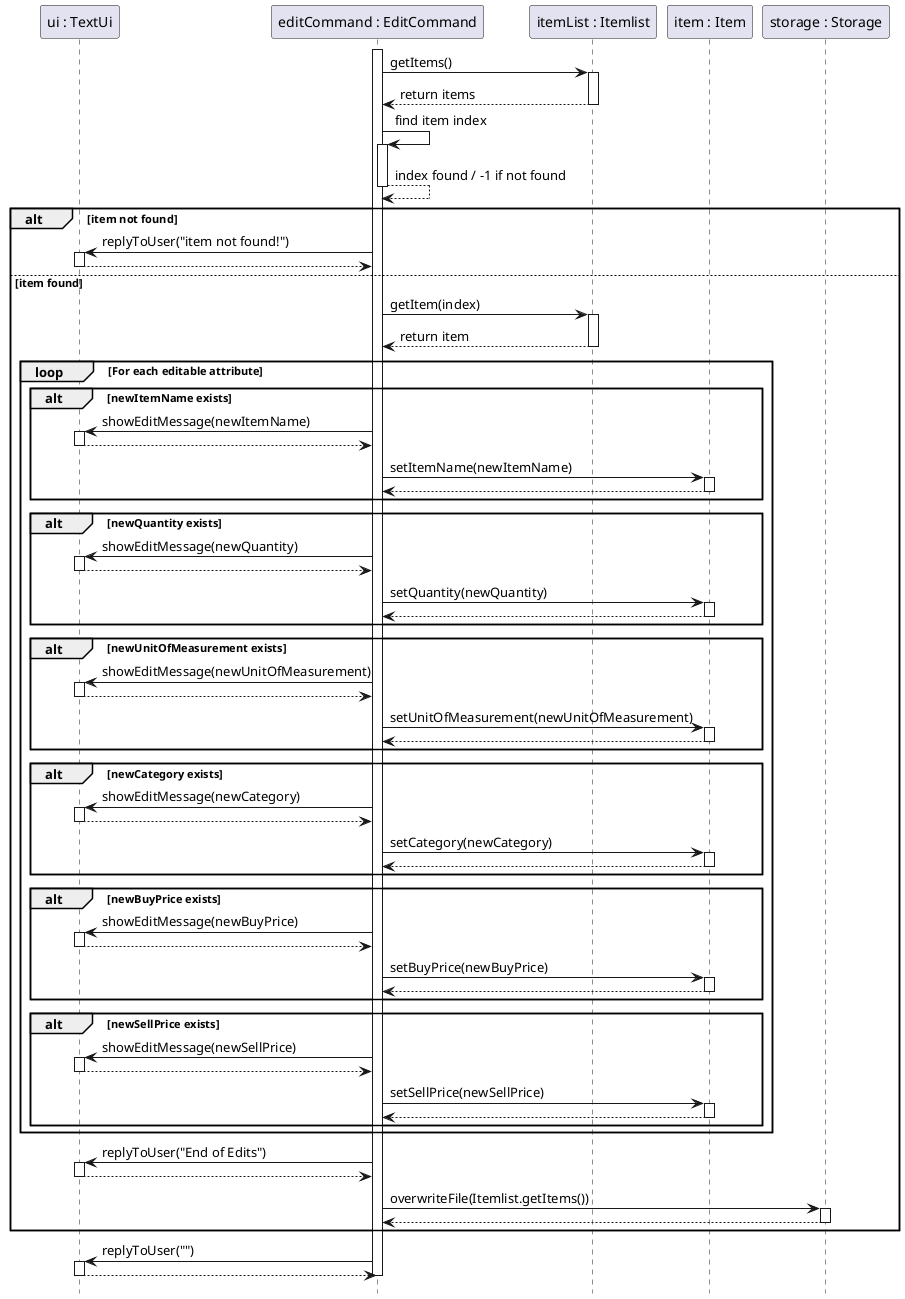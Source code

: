 @startuml
participant "ui : TextUi" as UI
participant "editCommand : EditCommand" as EditCommand
participant "itemList : Itemlist" as Itemlist
participant "item : Item" as Item
participant "storage : Storage" as Storage

activate EditCommand

EditCommand -> Itemlist : getItems()
activate Itemlist
Itemlist --> EditCommand : return items
deactivate Itemlist

EditCommand -> EditCommand : find item index
activate EditCommand
EditCommand --> EditCommand : index found / -1 if not found
deactivate EditCommand

alt item not found
    EditCommand -> UI : replyToUser("item not found!")
    activate UI
    UI --> EditCommand
    deactivate UI
else item found
    EditCommand -> Itemlist : getItem(index)
    activate Itemlist
    Itemlist --> EditCommand : return item
    deactivate Itemlist

    loop For each editable attribute
        alt newItemName exists
            EditCommand -> UI : showEditMessage(newItemName)
            activate UI
            UI --> EditCommand
            deactivate UI
            EditCommand -> Item : setItemName(newItemName)
            activate Item
            Item --> EditCommand
            deactivate Item
        end
        alt newQuantity exists
            EditCommand -> UI : showEditMessage(newQuantity)
            activate UI
            UI --> EditCommand
            deactivate UI
            EditCommand -> Item : setQuantity(newQuantity)
            activate Item
            Item --> EditCommand
            deactivate Item
        end
        alt newUnitOfMeasurement exists
            EditCommand -> UI : showEditMessage(newUnitOfMeasurement)
            activate UI
            UI --> EditCommand
            deactivate UI
            EditCommand -> Item : setUnitOfMeasurement(newUnitOfMeasurement)
            activate Item
            Item --> EditCommand
            deactivate Item
        end
            alt newCategory exists
            EditCommand -> UI : showEditMessage(newCategory)
            activate UI
            UI --> EditCommand
            deactivate UI
            EditCommand -> Item : setCategory(newCategory)
            activate Item
            Item --> EditCommand
            deactivate Item
        end
            alt newBuyPrice exists
            EditCommand -> UI : showEditMessage(newBuyPrice)
            activate UI
            UI --> EditCommand
            deactivate UI
            EditCommand -> Item : setBuyPrice(newBuyPrice)
            activate Item
            Item --> EditCommand
            deactivate Item
        end
            alt newSellPrice exists
            EditCommand -> UI : showEditMessage(newSellPrice)
            activate UI
            UI --> EditCommand
            deactivate UI
            EditCommand -> Item : setSellPrice(newSellPrice)
            activate Item
            Item --> EditCommand
            deactivate Item
        end

    end loop

    EditCommand -> UI : replyToUser("End of Edits")
    activate UI
    UI --> EditCommand
    deactivate UI

    EditCommand -> Storage : overwriteFile(Itemlist.getItems())
    activate Storage
    Storage --> EditCommand
    deactivate Storage
end

EditCommand -> UI : replyToUser("")
activate UI
UI --> EditCommand
deactivate UI
hide footbox
deactivate EditCommand
@enduml

